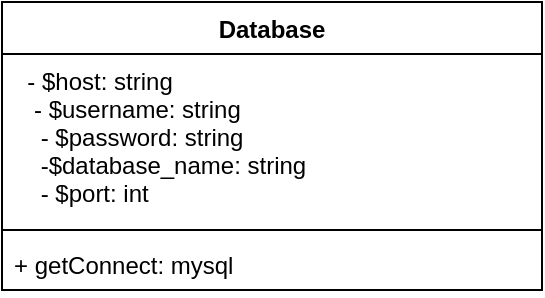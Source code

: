 <mxfile version="14.2.9" type="device"><diagram id="4_eXfqZeKbsE7dEufLo2" name="Page-1"><mxGraphModel dx="1038" dy="548" grid="1" gridSize="10" guides="1" tooltips="1" connect="1" arrows="1" fold="1" page="1" pageScale="1" pageWidth="850" pageHeight="1100" math="0" shadow="0"><root><mxCell id="0"/><mxCell id="1" parent="0"/><mxCell id="KulZCds-Cbw9VhCVAwpB-1" value="Database" style="swimlane;fontStyle=1;align=center;verticalAlign=top;childLayout=stackLayout;horizontal=1;startSize=26;horizontalStack=0;resizeParent=1;resizeParentMax=0;resizeLast=0;collapsible=1;marginBottom=0;" vertex="1" parent="1"><mxGeometry x="250" y="80" width="270" height="144" as="geometry"/></mxCell><mxCell id="KulZCds-Cbw9VhCVAwpB-2" value="  - $host: string&#10;   - $username: string&#10;    - $password: string&#10;    -$database_name: string&#10;    - $port: int&#10;   " style="text;strokeColor=none;fillColor=none;align=left;verticalAlign=top;spacingLeft=4;spacingRight=4;overflow=hidden;rotatable=0;points=[[0,0.5],[1,0.5]];portConstraint=eastwest;" vertex="1" parent="KulZCds-Cbw9VhCVAwpB-1"><mxGeometry y="26" width="270" height="84" as="geometry"/></mxCell><mxCell id="KulZCds-Cbw9VhCVAwpB-3" value="" style="line;strokeWidth=1;fillColor=none;align=left;verticalAlign=middle;spacingTop=-1;spacingLeft=3;spacingRight=3;rotatable=0;labelPosition=right;points=[];portConstraint=eastwest;" vertex="1" parent="KulZCds-Cbw9VhCVAwpB-1"><mxGeometry y="110" width="270" height="8" as="geometry"/></mxCell><mxCell id="KulZCds-Cbw9VhCVAwpB-4" value="+ getConnect: mysql" style="text;strokeColor=none;fillColor=none;align=left;verticalAlign=top;spacingLeft=4;spacingRight=4;overflow=hidden;rotatable=0;points=[[0,0.5],[1,0.5]];portConstraint=eastwest;" vertex="1" parent="KulZCds-Cbw9VhCVAwpB-1"><mxGeometry y="118" width="270" height="26" as="geometry"/></mxCell></root></mxGraphModel></diagram></mxfile>